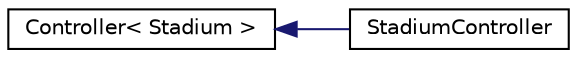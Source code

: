 digraph "Graphical Class Hierarchy"
{
  edge [fontname="Helvetica",fontsize="10",labelfontname="Helvetica",labelfontsize="10"];
  node [fontname="Helvetica",fontsize="10",shape=record];
  rankdir="LR";
  Node1 [label="Controller\< Stadium \>",height=0.2,width=0.4,color="black", fillcolor="white", style="filled",URL="$class_controller.html"];
  Node1 -> Node2 [dir="back",color="midnightblue",fontsize="10",style="solid",fontname="Helvetica"];
  Node2 [label="StadiumController",height=0.2,width=0.4,color="black", fillcolor="white", style="filled",URL="$class_stadium_controller.html"];
}

